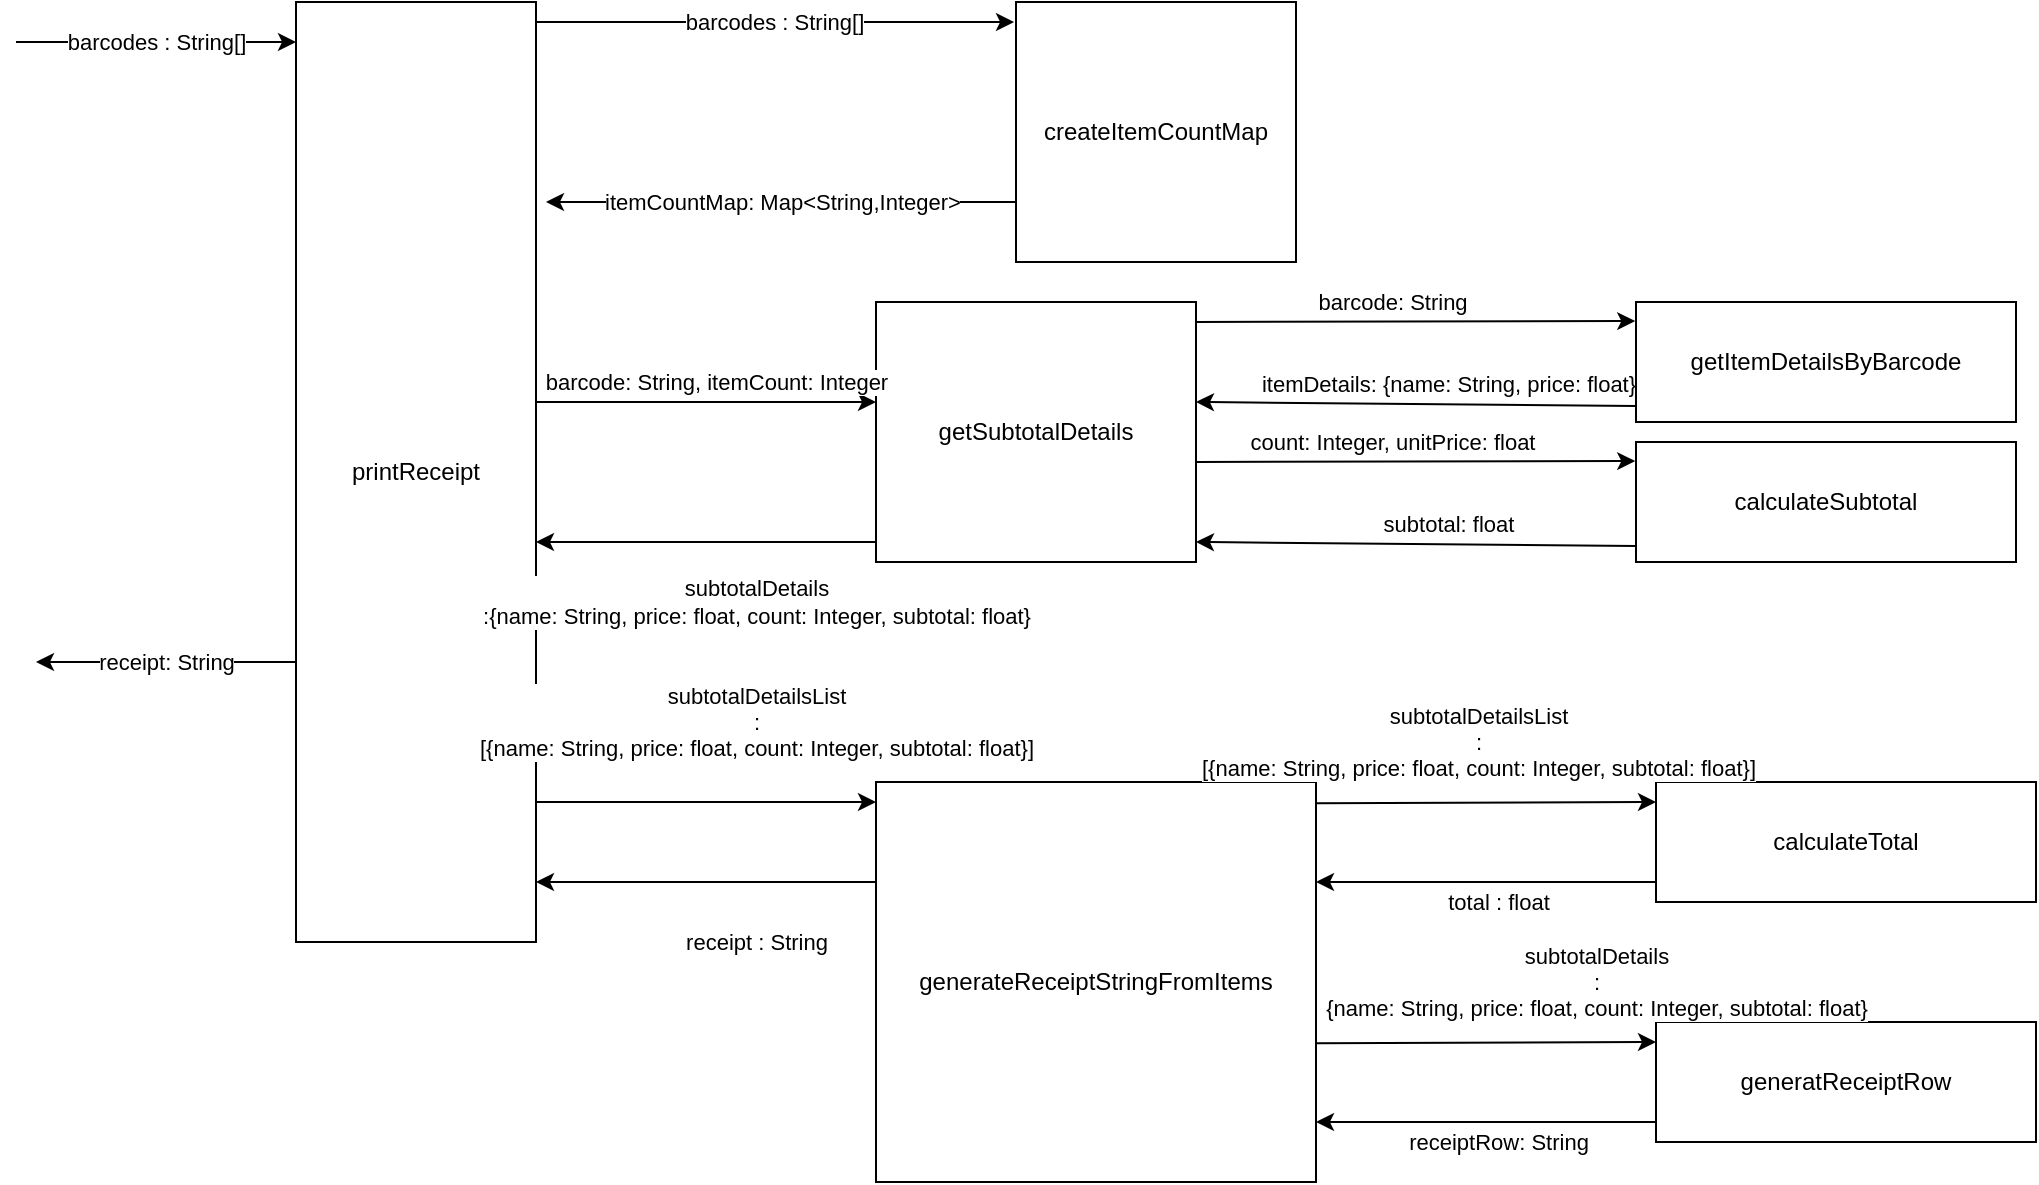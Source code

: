 <mxfile version="13.10.2" type="device"><diagram id="5P_4L035m7TvQXAF01LJ" name="Page-1"><mxGraphModel dx="485" dy="1368" grid="1" gridSize="10" guides="1" tooltips="1" connect="1" arrows="1" fold="1" page="1" pageScale="1" pageWidth="850" pageHeight="1100" math="0" shadow="0"><root><mxCell id="0"/><mxCell id="1" parent="0"/><mxCell id="fo-ri6PLmKMepe7gQVmV-1" value="printReceipt" style="rounded=0;whiteSpace=wrap;html=1;" parent="1" vertex="1"><mxGeometry x="170" y="160" width="120" height="470" as="geometry"/></mxCell><mxCell id="fo-ri6PLmKMepe7gQVmV-2" value="createItemCountMap" style="rounded=0;whiteSpace=wrap;html=1;" parent="1" vertex="1"><mxGeometry x="530" y="160" width="140" height="130" as="geometry"/></mxCell><mxCell id="fo-ri6PLmKMepe7gQVmV-3" value="getSubtotalDetails" style="rounded=0;whiteSpace=wrap;html=1;" parent="1" vertex="1"><mxGeometry x="460" y="310" width="160" height="130" as="geometry"/></mxCell><mxCell id="fo-ri6PLmKMepe7gQVmV-5" value="" style="endArrow=classic;html=1;entryX=-0.002;entryY=0.159;entryDx=0;entryDy=0;entryPerimeter=0;" parent="1" edge="1"><mxGeometry width="50" height="50" relative="1" as="geometry"><mxPoint x="620" y="320" as="sourcePoint"/><mxPoint x="839.62" y="319.54" as="targetPoint"/></mxGeometry></mxCell><mxCell id="fo-ri6PLmKMepe7gQVmV-18" value="barcode: String" style="edgeLabel;html=1;align=center;verticalAlign=middle;resizable=0;points=[];" parent="fo-ri6PLmKMepe7gQVmV-5" vertex="1" connectable="0"><mxGeometry x="-0.3" y="4" relative="1" as="geometry"><mxPoint x="21" y="-6" as="offset"/></mxGeometry></mxCell><mxCell id="fo-ri6PLmKMepe7gQVmV-7" value="receipt: String" style="endArrow=classic;html=1;" parent="1" edge="1"><mxGeometry width="50" height="50" relative="1" as="geometry"><mxPoint x="170" y="490" as="sourcePoint"/><mxPoint x="40" y="490" as="targetPoint"/></mxGeometry></mxCell><mxCell id="fo-ri6PLmKMepe7gQVmV-8" value="barcodes : String[]" style="endArrow=classic;html=1;" parent="1" edge="1"><mxGeometry width="50" height="50" relative="1" as="geometry"><mxPoint x="30" y="180" as="sourcePoint"/><mxPoint x="170" y="180" as="targetPoint"/></mxGeometry></mxCell><mxCell id="fo-ri6PLmKMepe7gQVmV-9" value="barcodes : String[]" style="endArrow=classic;html=1;entryX=-0.007;entryY=0.077;entryDx=0;entryDy=0;entryPerimeter=0;" parent="1" target="fo-ri6PLmKMepe7gQVmV-2" edge="1"><mxGeometry width="50" height="50" relative="1" as="geometry"><mxPoint x="290" y="170" as="sourcePoint"/><mxPoint x="430" y="170" as="targetPoint"/></mxGeometry></mxCell><mxCell id="fo-ri6PLmKMepe7gQVmV-13" value="itemCountMap: Map&amp;lt;String,Integer&amp;gt;" style="endArrow=classic;html=1;" parent="1" edge="1"><mxGeometry width="50" height="50" relative="1" as="geometry"><mxPoint x="530" y="260" as="sourcePoint"/><mxPoint x="295" y="260" as="targetPoint"/></mxGeometry></mxCell><mxCell id="fo-ri6PLmKMepe7gQVmV-14" value="" style="endArrow=classic;html=1;" parent="1" edge="1"><mxGeometry width="50" height="50" relative="1" as="geometry"><mxPoint x="460" y="430" as="sourcePoint"/><mxPoint x="290" y="430" as="targetPoint"/></mxGeometry></mxCell><mxCell id="fo-ri6PLmKMepe7gQVmV-15" value="&lt;div&gt;subtotalDetails&lt;br&gt;&lt;/div&gt;&lt;div&gt;:{name: String, price: float, count: Integer, subtotal: float}&lt;/div&gt;" style="edgeLabel;html=1;align=center;verticalAlign=middle;resizable=0;points=[];" parent="fo-ri6PLmKMepe7gQVmV-14" vertex="1" connectable="0"><mxGeometry x="-0.139" y="2" relative="1" as="geometry"><mxPoint x="13" y="28" as="offset"/></mxGeometry></mxCell><mxCell id="fo-ri6PLmKMepe7gQVmV-16" value="" style="endArrow=classic;html=1;" parent="1" edge="1"><mxGeometry width="50" height="50" relative="1" as="geometry"><mxPoint x="290" y="360" as="sourcePoint"/><mxPoint x="460" y="360" as="targetPoint"/></mxGeometry></mxCell><mxCell id="fo-ri6PLmKMepe7gQVmV-17" value="barcode: String, itemCount: Integer" style="edgeLabel;html=1;align=center;verticalAlign=middle;resizable=0;points=[];" parent="fo-ri6PLmKMepe7gQVmV-16" vertex="1" connectable="0"><mxGeometry x="-0.435" y="-3" relative="1" as="geometry"><mxPoint x="42" y="-13" as="offset"/></mxGeometry></mxCell><mxCell id="fo-ri6PLmKMepe7gQVmV-19" value="" style="endArrow=classic;html=1;exitX=0;exitY=0.867;exitDx=0;exitDy=0;exitPerimeter=0;" parent="1" edge="1"><mxGeometry width="50" height="50" relative="1" as="geometry"><mxPoint x="840" y="362.02" as="sourcePoint"/><mxPoint x="620" y="360" as="targetPoint"/></mxGeometry></mxCell><mxCell id="fo-ri6PLmKMepe7gQVmV-20" value="itemDetails: {name: String, price: float}" style="edgeLabel;html=1;align=center;verticalAlign=middle;resizable=0;points=[];" parent="fo-ri6PLmKMepe7gQVmV-19" vertex="1" connectable="0"><mxGeometry x="-0.139" y="2" relative="1" as="geometry"><mxPoint y="-12" as="offset"/></mxGeometry></mxCell><mxCell id="fo-ri6PLmKMepe7gQVmV-23" value="generateReceiptStringFromItems" style="rounded=0;whiteSpace=wrap;html=1;" parent="1" vertex="1"><mxGeometry x="460" y="550" width="220" height="200" as="geometry"/></mxCell><mxCell id="fo-ri6PLmKMepe7gQVmV-24" value="" style="endArrow=classic;html=1;" parent="1" edge="1"><mxGeometry width="50" height="50" relative="1" as="geometry"><mxPoint x="460" y="600" as="sourcePoint"/><mxPoint x="290" y="600" as="targetPoint"/></mxGeometry></mxCell><mxCell id="fo-ri6PLmKMepe7gQVmV-25" value="receipt : String" style="edgeLabel;html=1;align=center;verticalAlign=middle;resizable=0;points=[];" parent="fo-ri6PLmKMepe7gQVmV-24" vertex="1" connectable="0"><mxGeometry x="-0.139" y="2" relative="1" as="geometry"><mxPoint x="13" y="28" as="offset"/></mxGeometry></mxCell><mxCell id="fo-ri6PLmKMepe7gQVmV-26" value="" style="endArrow=classic;html=1;" parent="1" edge="1"><mxGeometry width="50" height="50" relative="1" as="geometry"><mxPoint x="290" y="560" as="sourcePoint"/><mxPoint x="460" y="560" as="targetPoint"/></mxGeometry></mxCell><mxCell id="fo-ri6PLmKMepe7gQVmV-27" value="&lt;div&gt;subtotalDetailsList&lt;br&gt;&lt;/div&gt;&lt;div&gt;:&lt;/div&gt;&lt;div&gt; [{name: String, price: float, count: Integer, subtotal: float}]&lt;/div&gt;" style="edgeLabel;html=1;align=center;verticalAlign=middle;resizable=0;points=[];" parent="fo-ri6PLmKMepe7gQVmV-26" vertex="1" connectable="0"><mxGeometry x="-0.435" y="-3" relative="1" as="geometry"><mxPoint x="62" y="-43" as="offset"/></mxGeometry></mxCell><mxCell id="fo-ri6PLmKMepe7gQVmV-29" value="getItemDetailsByBarcode" style="rounded=0;whiteSpace=wrap;html=1;" parent="1" vertex="1"><mxGeometry x="840" y="310" width="190" height="60" as="geometry"/></mxCell><mxCell id="fo-ri6PLmKMepe7gQVmV-32" value="calculateTotal" style="rounded=0;whiteSpace=wrap;html=1;" parent="1" vertex="1"><mxGeometry x="850" y="550" width="190" height="60" as="geometry"/></mxCell><mxCell id="fo-ri6PLmKMepe7gQVmV-34" value="" style="endArrow=classic;html=1;" parent="1" edge="1"><mxGeometry width="50" height="50" relative="1" as="geometry"><mxPoint x="680" y="560.62" as="sourcePoint"/><mxPoint x="850" y="560" as="targetPoint"/></mxGeometry></mxCell><mxCell id="fo-ri6PLmKMepe7gQVmV-35" value="&lt;div&gt;subtotalDetailsList&lt;br&gt;&lt;/div&gt;&lt;div&gt;:&lt;/div&gt;&lt;div&gt; [{name: String, price: float, count: Integer, subtotal: float}]&lt;/div&gt;" style="edgeLabel;html=1;align=center;verticalAlign=middle;resizable=0;points=[];" parent="fo-ri6PLmKMepe7gQVmV-34" vertex="1" connectable="0"><mxGeometry x="-0.3" y="4" relative="1" as="geometry"><mxPoint x="21" y="-26.4" as="offset"/></mxGeometry></mxCell><mxCell id="fo-ri6PLmKMepe7gQVmV-37" value="" style="endArrow=classic;html=1;" parent="1" edge="1"><mxGeometry width="50" height="50" relative="1" as="geometry"><mxPoint x="850" y="600" as="sourcePoint"/><mxPoint x="680" y="600" as="targetPoint"/></mxGeometry></mxCell><mxCell id="fo-ri6PLmKMepe7gQVmV-38" value="total : float" style="edgeLabel;html=1;align=center;verticalAlign=middle;resizable=0;points=[];" parent="fo-ri6PLmKMepe7gQVmV-37" vertex="1" connectable="0"><mxGeometry x="-0.139" y="2" relative="1" as="geometry"><mxPoint x="-6.67" y="8" as="offset"/></mxGeometry></mxCell><mxCell id="fo-ri6PLmKMepe7gQVmV-39" value="" style="endArrow=classic;html=1;entryX=-0.002;entryY=0.159;entryDx=0;entryDy=0;entryPerimeter=0;" parent="1" edge="1"><mxGeometry width="50" height="50" relative="1" as="geometry"><mxPoint x="620" y="390.0" as="sourcePoint"/><mxPoint x="839.62" y="389.54" as="targetPoint"/></mxGeometry></mxCell><mxCell id="fo-ri6PLmKMepe7gQVmV-40" value="count: Integer, unitPrice: float" style="edgeLabel;html=1;align=center;verticalAlign=middle;resizable=0;points=[];" parent="fo-ri6PLmKMepe7gQVmV-39" vertex="1" connectable="0"><mxGeometry x="-0.3" y="4" relative="1" as="geometry"><mxPoint x="21" y="-6" as="offset"/></mxGeometry></mxCell><mxCell id="fo-ri6PLmKMepe7gQVmV-41" value="" style="endArrow=classic;html=1;exitX=0;exitY=0.867;exitDx=0;exitDy=0;exitPerimeter=0;" parent="1" edge="1"><mxGeometry width="50" height="50" relative="1" as="geometry"><mxPoint x="840" y="432.02" as="sourcePoint"/><mxPoint x="620" y="430.0" as="targetPoint"/></mxGeometry></mxCell><mxCell id="fo-ri6PLmKMepe7gQVmV-42" value="subtotal: float" style="edgeLabel;html=1;align=center;verticalAlign=middle;resizable=0;points=[];" parent="fo-ri6PLmKMepe7gQVmV-41" vertex="1" connectable="0"><mxGeometry x="-0.139" y="2" relative="1" as="geometry"><mxPoint y="-12" as="offset"/></mxGeometry></mxCell><mxCell id="fo-ri6PLmKMepe7gQVmV-43" value="calculateSubtotal" style="rounded=0;whiteSpace=wrap;html=1;" parent="1" vertex="1"><mxGeometry x="840" y="380" width="190" height="60" as="geometry"/></mxCell><mxCell id="fo-ri6PLmKMepe7gQVmV-45" value="generatReceiptRow" style="rounded=0;whiteSpace=wrap;html=1;" parent="1" vertex="1"><mxGeometry x="850" y="670" width="190" height="60" as="geometry"/></mxCell><mxCell id="fo-ri6PLmKMepe7gQVmV-46" value="" style="endArrow=classic;html=1;" parent="1" edge="1"><mxGeometry width="50" height="50" relative="1" as="geometry"><mxPoint x="680" y="680.62" as="sourcePoint"/><mxPoint x="850" y="680" as="targetPoint"/></mxGeometry></mxCell><mxCell id="fo-ri6PLmKMepe7gQVmV-47" value="&lt;div&gt;subtotalDetails&lt;br&gt;&lt;/div&gt;&lt;div&gt;:&lt;/div&gt;&lt;div&gt;{name: String, price: float, count: Integer, subtotal: float}&lt;/div&gt;" style="edgeLabel;html=1;align=center;verticalAlign=middle;resizable=0;points=[];" parent="fo-ri6PLmKMepe7gQVmV-46" vertex="1" connectable="0"><mxGeometry x="-0.3" y="4" relative="1" as="geometry"><mxPoint x="80.01" y="-26.4" as="offset"/></mxGeometry></mxCell><mxCell id="fo-ri6PLmKMepe7gQVmV-48" value="" style="endArrow=classic;html=1;" parent="1" edge="1"><mxGeometry width="50" height="50" relative="1" as="geometry"><mxPoint x="850" y="720" as="sourcePoint"/><mxPoint x="680" y="720" as="targetPoint"/></mxGeometry></mxCell><mxCell id="fo-ri6PLmKMepe7gQVmV-49" value="receiptRow: String" style="edgeLabel;html=1;align=center;verticalAlign=middle;resizable=0;points=[];" parent="fo-ri6PLmKMepe7gQVmV-48" vertex="1" connectable="0"><mxGeometry x="-0.139" y="2" relative="1" as="geometry"><mxPoint x="-6.67" y="8" as="offset"/></mxGeometry></mxCell></root></mxGraphModel></diagram></mxfile>
